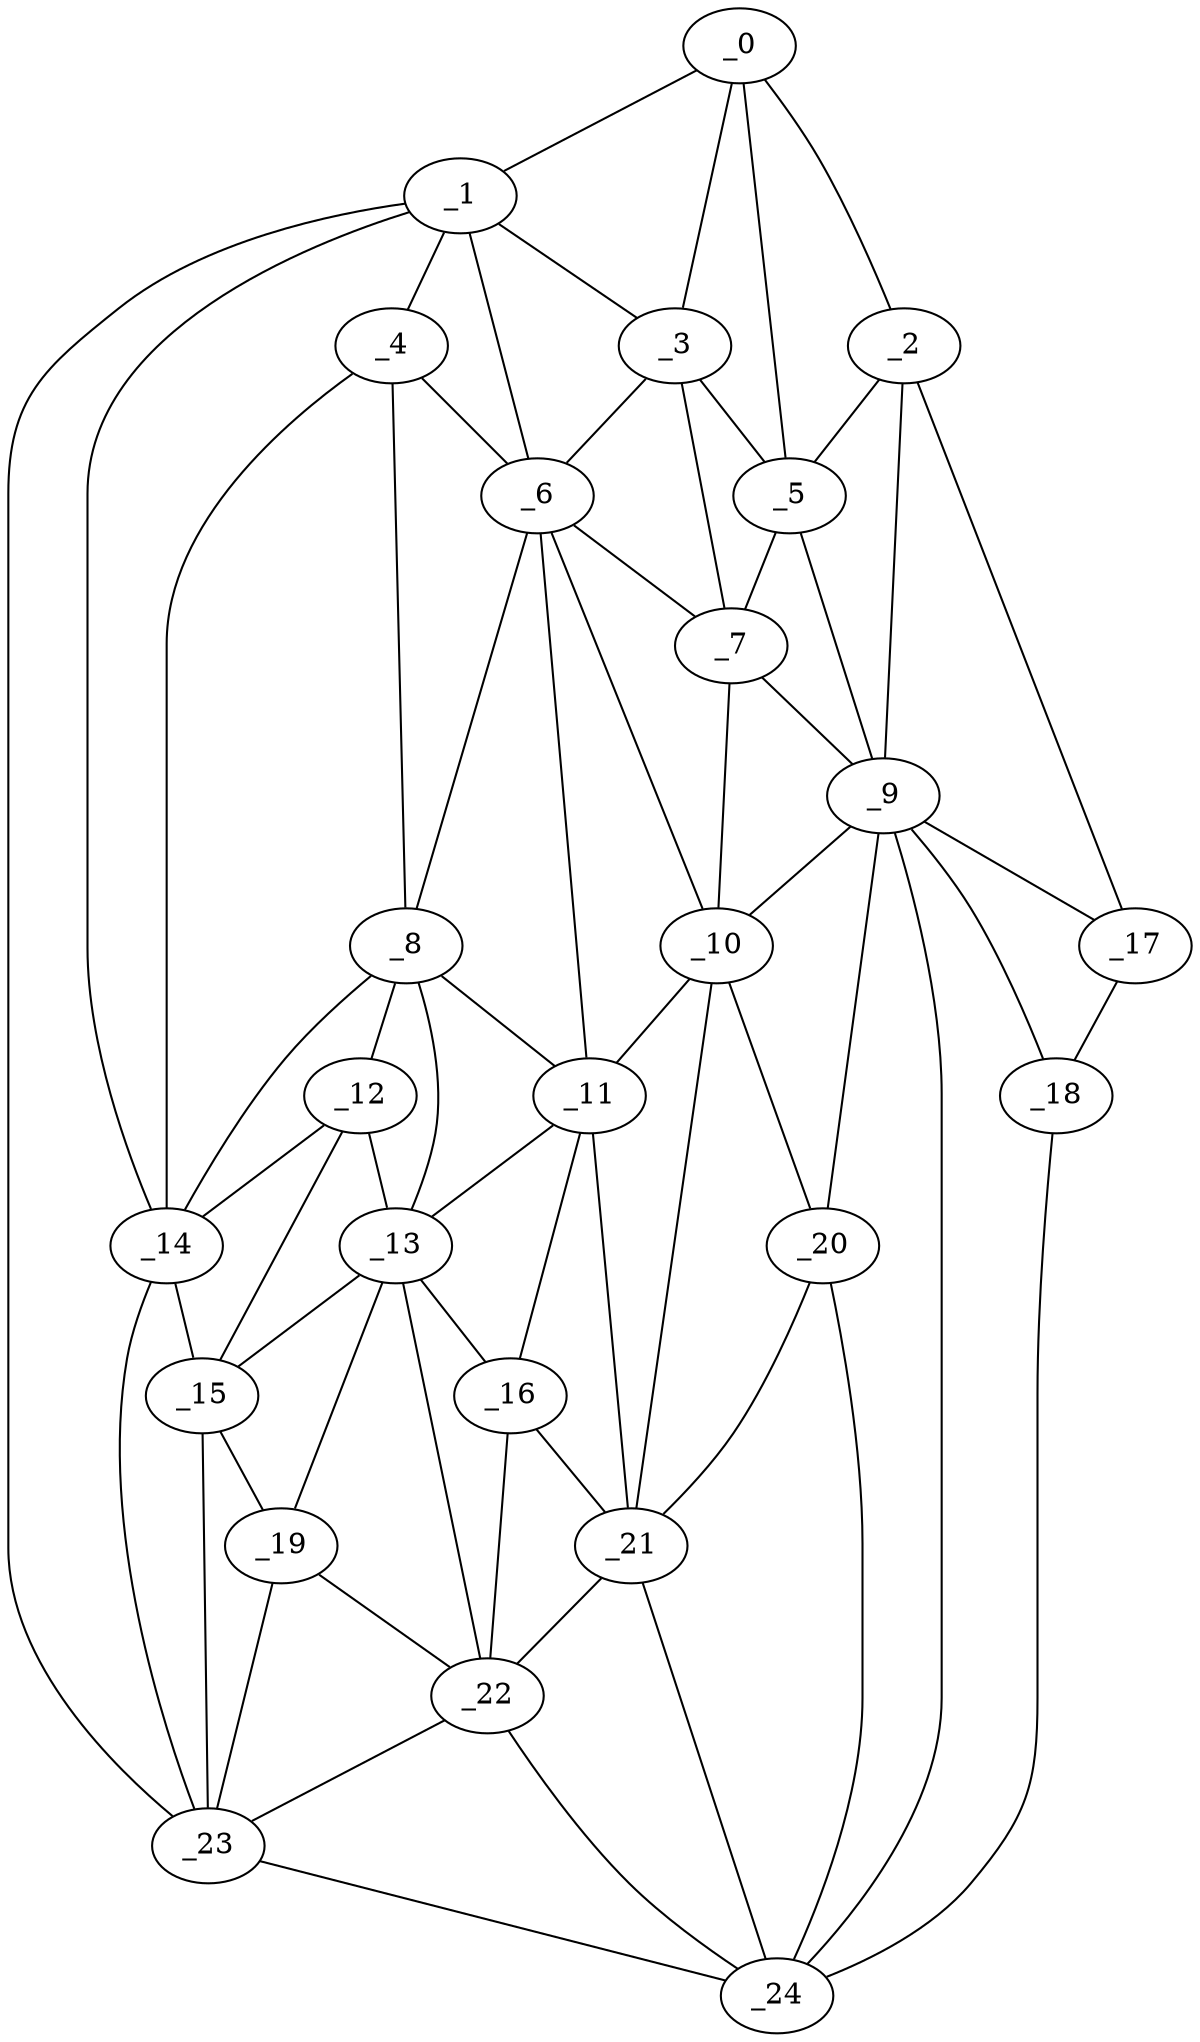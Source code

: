 graph "obj5__40.gxl" {
	_0	 [x=37,
		y=56];
	_1	 [x=38,
		y=112];
	_0 -- _1	 [valence=1];
	_2	 [x=43,
		y=27];
	_0 -- _2	 [valence=1];
	_3	 [x=49,
		y=74];
	_0 -- _3	 [valence=2];
	_5	 [x=58,
		y=63];
	_0 -- _5	 [valence=1];
	_1 -- _3	 [valence=1];
	_4	 [x=57,
		y=110];
	_1 -- _4	 [valence=2];
	_6	 [x=60,
		y=80];
	_1 -- _6	 [valence=2];
	_14	 [x=81,
		y=115];
	_1 -- _14	 [valence=2];
	_23	 [x=94,
		y=118];
	_1 -- _23	 [valence=1];
	_2 -- _5	 [valence=1];
	_9	 [x=66,
		y=63];
	_2 -- _9	 [valence=1];
	_17	 [x=88,
		y=27];
	_2 -- _17	 [valence=1];
	_3 -- _5	 [valence=1];
	_3 -- _6	 [valence=1];
	_7	 [x=61,
		y=75];
	_3 -- _7	 [valence=2];
	_4 -- _6	 [valence=1];
	_8	 [x=64,
		y=109];
	_4 -- _8	 [valence=1];
	_4 -- _14	 [valence=2];
	_5 -- _7	 [valence=2];
	_5 -- _9	 [valence=2];
	_6 -- _7	 [valence=2];
	_6 -- _8	 [valence=2];
	_10	 [x=68,
		y=74];
	_6 -- _10	 [valence=1];
	_11	 [x=71,
		y=80];
	_6 -- _11	 [valence=2];
	_7 -- _9	 [valence=1];
	_7 -- _10	 [valence=2];
	_8 -- _11	 [valence=1];
	_12	 [x=71,
		y=109];
	_8 -- _12	 [valence=2];
	_13	 [x=81,
		y=98];
	_8 -- _13	 [valence=2];
	_8 -- _14	 [valence=2];
	_9 -- _10	 [valence=2];
	_9 -- _17	 [valence=2];
	_18	 [x=93,
		y=34];
	_9 -- _18	 [valence=2];
	_20	 [x=94,
		y=58];
	_9 -- _20	 [valence=2];
	_24	 [x=95,
		y=47];
	_9 -- _24	 [valence=2];
	_10 -- _11	 [valence=2];
	_10 -- _20	 [valence=2];
	_21	 [x=94,
		y=81];
	_10 -- _21	 [valence=1];
	_11 -- _13	 [valence=1];
	_16	 [x=86,
		y=86];
	_11 -- _16	 [valence=2];
	_11 -- _21	 [valence=2];
	_12 -- _13	 [valence=2];
	_12 -- _14	 [valence=2];
	_15	 [x=85,
		y=110];
	_12 -- _15	 [valence=2];
	_13 -- _15	 [valence=1];
	_13 -- _16	 [valence=2];
	_19	 [x=93,
		y=108];
	_13 -- _19	 [valence=2];
	_22	 [x=94,
		y=91];
	_13 -- _22	 [valence=1];
	_14 -- _15	 [valence=1];
	_14 -- _23	 [valence=1];
	_15 -- _19	 [valence=1];
	_15 -- _23	 [valence=2];
	_16 -- _21	 [valence=2];
	_16 -- _22	 [valence=2];
	_17 -- _18	 [valence=1];
	_18 -- _24	 [valence=1];
	_19 -- _22	 [valence=1];
	_19 -- _23	 [valence=2];
	_20 -- _21	 [valence=2];
	_20 -- _24	 [valence=2];
	_21 -- _22	 [valence=1];
	_21 -- _24	 [valence=2];
	_22 -- _23	 [valence=1];
	_22 -- _24	 [valence=2];
	_23 -- _24	 [valence=1];
}
